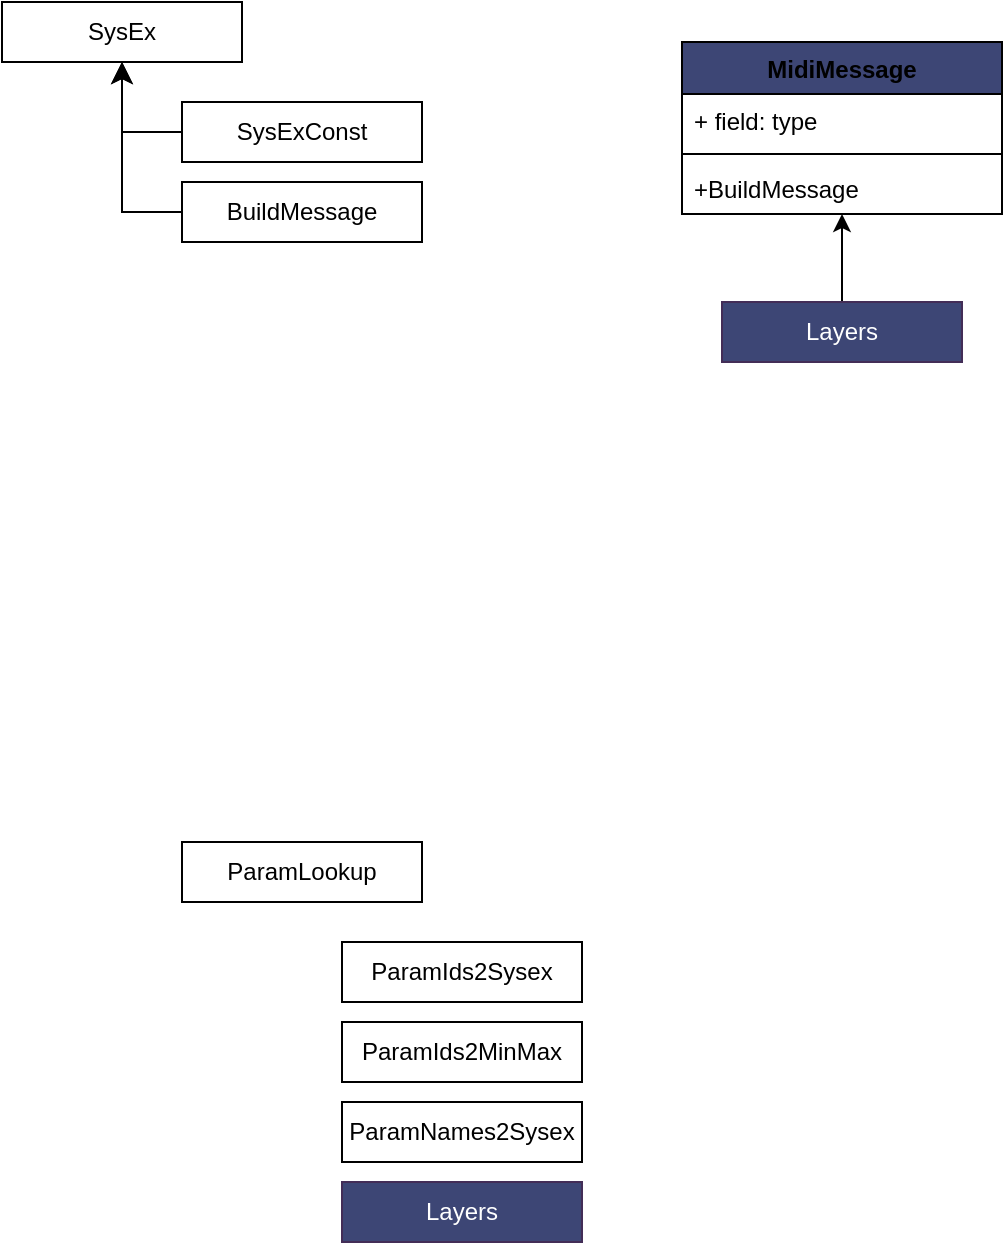 <mxfile>
    <diagram id="1YaGXPEcRJABZ91xbfOz" name="Page-1">
        <mxGraphModel dx="615" dy="882" grid="1" gridSize="10" guides="1" tooltips="1" connect="1" arrows="1" fold="1" page="1" pageScale="1" pageWidth="850" pageHeight="1100" math="0" shadow="0">
            <root>
                <mxCell id="0"/>
                <mxCell id="1" parent="0"/>
                <mxCell id="4" value="SysEx" style="rounded=0;whiteSpace=wrap;html=1;" vertex="1" parent="1">
                    <mxGeometry x="10" y="100" width="120" height="30" as="geometry"/>
                </mxCell>
                <mxCell id="5" value="ParamLookup" style="rounded=0;whiteSpace=wrap;html=1;" vertex="1" parent="1">
                    <mxGeometry x="100" y="520" width="120" height="30" as="geometry"/>
                </mxCell>
                <mxCell id="6" value="Layers" style="rounded=0;whiteSpace=wrap;html=1;fillColor=#3D4675;fontColor=#ffffff;strokeColor=#432D57;" vertex="1" parent="1">
                    <mxGeometry x="180" y="690" width="120" height="30" as="geometry"/>
                </mxCell>
                <mxCell id="7" value="SysExConst" style="rounded=0;whiteSpace=wrap;html=1;" vertex="1" parent="1">
                    <mxGeometry x="100" y="150" width="120" height="30" as="geometry"/>
                </mxCell>
                <mxCell id="8" value="BuildMessage" style="rounded=0;whiteSpace=wrap;html=1;" vertex="1" parent="1">
                    <mxGeometry x="100" y="190" width="120" height="30" as="geometry"/>
                </mxCell>
                <mxCell id="9" value="ParamIds2Sysex" style="rounded=0;whiteSpace=wrap;html=1;" vertex="1" parent="1">
                    <mxGeometry x="180" y="570" width="120" height="30" as="geometry"/>
                </mxCell>
                <mxCell id="10" value="ParamIds2MinMax" style="rounded=0;whiteSpace=wrap;html=1;" vertex="1" parent="1">
                    <mxGeometry x="180" y="610" width="120" height="30" as="geometry"/>
                </mxCell>
                <mxCell id="11" value="ParamNames2Sysex" style="rounded=0;whiteSpace=wrap;html=1;" vertex="1" parent="1">
                    <mxGeometry x="180" y="650" width="120" height="30" as="geometry"/>
                </mxCell>
                <mxCell id="18" style="edgeStyle=none;html=1;" edge="1" parent="1" source="13" target="17">
                    <mxGeometry relative="1" as="geometry"/>
                </mxCell>
                <mxCell id="13" value="Layers" style="rounded=0;whiteSpace=wrap;html=1;fillColor=#3D4675;fontColor=#ffffff;strokeColor=#432D57;" vertex="1" parent="1">
                    <mxGeometry x="370" y="250" width="120" height="30" as="geometry"/>
                </mxCell>
                <mxCell id="14" value="MidiMessage" style="swimlane;fontStyle=1;align=center;verticalAlign=top;childLayout=stackLayout;horizontal=1;startSize=26;horizontalStack=0;resizeParent=1;resizeParentMax=0;resizeLast=0;collapsible=1;marginBottom=0;fillColor=#3D4675;" vertex="1" parent="1">
                    <mxGeometry x="350" y="120" width="160" height="86" as="geometry"/>
                </mxCell>
                <mxCell id="15" value="+ field: type" style="text;strokeColor=none;fillColor=none;align=left;verticalAlign=top;spacingLeft=4;spacingRight=4;overflow=hidden;rotatable=0;points=[[0,0.5],[1,0.5]];portConstraint=eastwest;" vertex="1" parent="14">
                    <mxGeometry y="26" width="160" height="26" as="geometry"/>
                </mxCell>
                <mxCell id="16" value="" style="line;strokeWidth=1;fillColor=none;align=left;verticalAlign=middle;spacingTop=-1;spacingLeft=3;spacingRight=3;rotatable=0;labelPosition=right;points=[];portConstraint=eastwest;strokeColor=inherit;" vertex="1" parent="14">
                    <mxGeometry y="52" width="160" height="8" as="geometry"/>
                </mxCell>
                <mxCell id="17" value="+BuildMessage&#10;" style="text;strokeColor=none;fillColor=none;align=left;verticalAlign=top;spacingLeft=4;spacingRight=4;overflow=hidden;rotatable=0;points=[[0,0.5],[1,0.5]];portConstraint=eastwest;" vertex="1" parent="14">
                    <mxGeometry y="60" width="160" height="26" as="geometry"/>
                </mxCell>
                <mxCell id="19" value="" style="edgeStyle=segmentEdgeStyle;endArrow=classic;html=1;curved=0;rounded=0;endSize=8;startSize=8;entryX=0.5;entryY=1;entryDx=0;entryDy=0;exitX=0;exitY=0.5;exitDx=0;exitDy=0;" edge="1" parent="1" source="7" target="4">
                    <mxGeometry width="50" height="50" relative="1" as="geometry">
                        <mxPoint x="160" y="410" as="sourcePoint"/>
                        <mxPoint x="210" y="360" as="targetPoint"/>
                    </mxGeometry>
                </mxCell>
                <mxCell id="20" value="" style="edgeStyle=segmentEdgeStyle;endArrow=classic;html=1;curved=0;rounded=0;endSize=8;startSize=8;entryX=0.5;entryY=1;entryDx=0;entryDy=0;exitX=0;exitY=0.5;exitDx=0;exitDy=0;" edge="1" parent="1" source="8" target="4">
                    <mxGeometry width="50" height="50" relative="1" as="geometry">
                        <mxPoint x="50" y="270" as="sourcePoint"/>
                        <mxPoint x="100" y="220" as="targetPoint"/>
                    </mxGeometry>
                </mxCell>
            </root>
        </mxGraphModel>
    </diagram>
</mxfile>